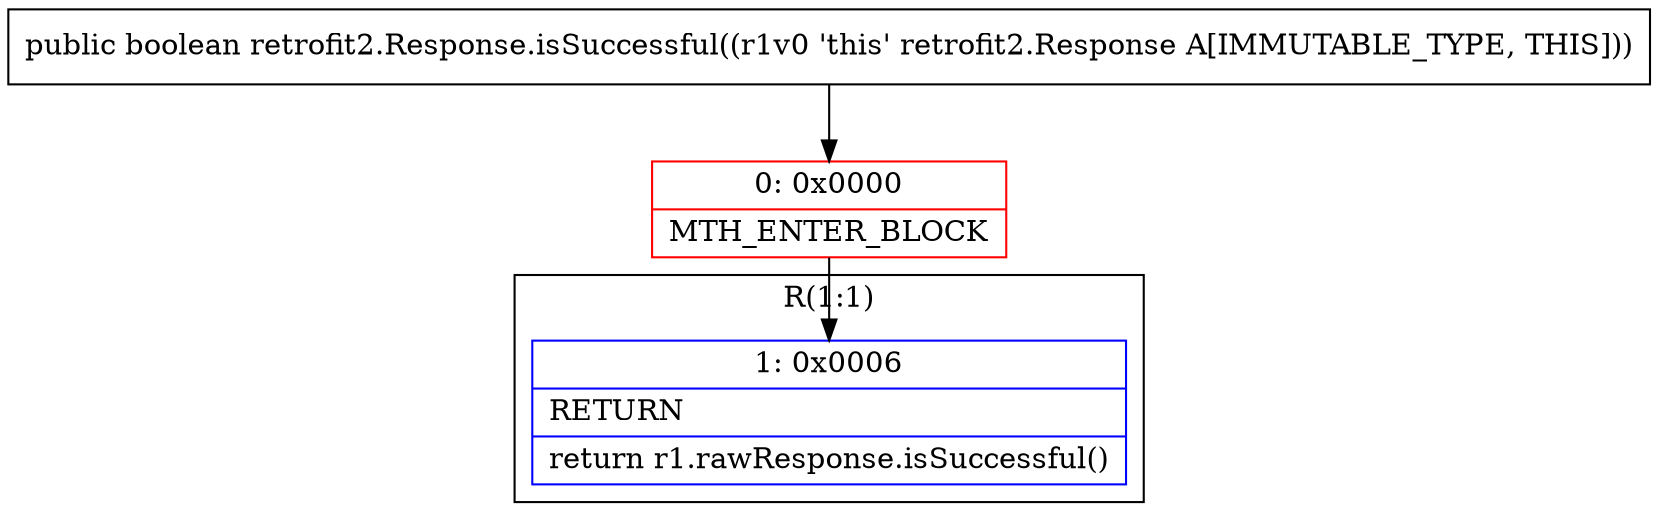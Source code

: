 digraph "CFG forretrofit2.Response.isSuccessful()Z" {
subgraph cluster_Region_1739982010 {
label = "R(1:1)";
node [shape=record,color=blue];
Node_1 [shape=record,label="{1\:\ 0x0006|RETURN\l|return r1.rawResponse.isSuccessful()\l}"];
}
Node_0 [shape=record,color=red,label="{0\:\ 0x0000|MTH_ENTER_BLOCK\l}"];
MethodNode[shape=record,label="{public boolean retrofit2.Response.isSuccessful((r1v0 'this' retrofit2.Response A[IMMUTABLE_TYPE, THIS])) }"];
MethodNode -> Node_0;
Node_0 -> Node_1;
}

